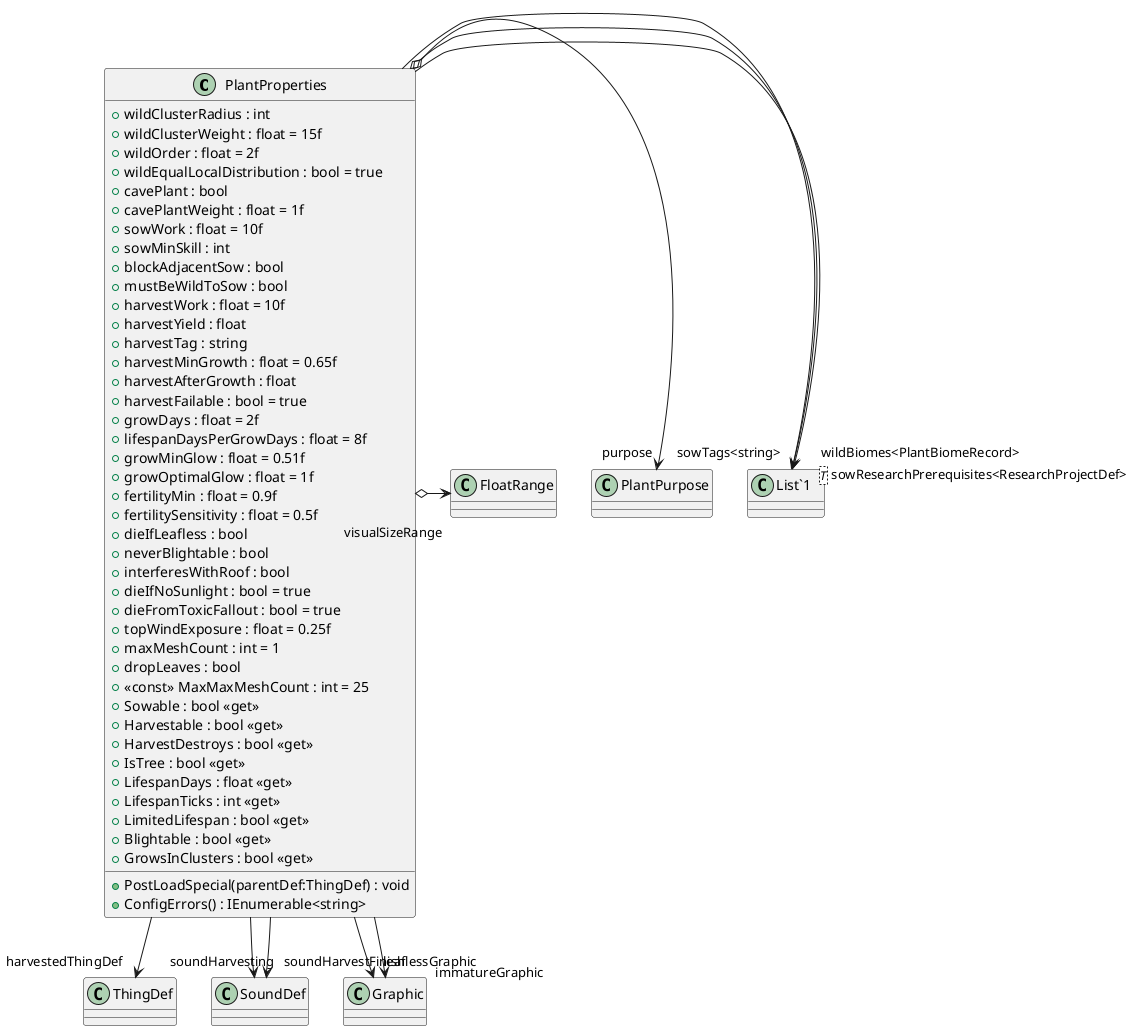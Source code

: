 @startuml
class PlantProperties {
    + wildClusterRadius : int
    + wildClusterWeight : float = 15f
    + wildOrder : float = 2f
    + wildEqualLocalDistribution : bool = true
    + cavePlant : bool
    + cavePlantWeight : float = 1f
    + sowWork : float = 10f
    + sowMinSkill : int
    + blockAdjacentSow : bool
    + mustBeWildToSow : bool
    + harvestWork : float = 10f
    + harvestYield : float
    + harvestTag : string
    + harvestMinGrowth : float = 0.65f
    + harvestAfterGrowth : float
    + harvestFailable : bool = true
    + growDays : float = 2f
    + lifespanDaysPerGrowDays : float = 8f
    + growMinGlow : float = 0.51f
    + growOptimalGlow : float = 1f
    + fertilityMin : float = 0.9f
    + fertilitySensitivity : float = 0.5f
    + dieIfLeafless : bool
    + neverBlightable : bool
    + interferesWithRoof : bool
    + dieIfNoSunlight : bool = true
    + dieFromToxicFallout : bool = true
    + topWindExposure : float = 0.25f
    + maxMeshCount : int = 1
    + dropLeaves : bool
    + <<const>> MaxMaxMeshCount : int = 25
    + Sowable : bool <<get>>
    + Harvestable : bool <<get>>
    + HarvestDestroys : bool <<get>>
    + IsTree : bool <<get>>
    + LifespanDays : float <<get>>
    + LifespanTicks : int <<get>>
    + LimitedLifespan : bool <<get>>
    + Blightable : bool <<get>>
    + GrowsInClusters : bool <<get>>
    + PostLoadSpecial(parentDef:ThingDef) : void
    + ConfigErrors() : IEnumerable<string>
}
class "List`1"<T> {
}
PlantProperties --> "wildBiomes<PlantBiomeRecord>" "List`1"
PlantProperties o-> "sowTags<string>" "List`1"
PlantProperties --> "sowResearchPrerequisites<ResearchProjectDef>" "List`1"
PlantProperties --> "harvestedThingDef" ThingDef
PlantProperties --> "soundHarvesting" SoundDef
PlantProperties --> "soundHarvestFinish" SoundDef
PlantProperties o-> "purpose" PlantPurpose
PlantProperties o-> "visualSizeRange" FloatRange
PlantProperties --> "leaflessGraphic" Graphic
PlantProperties --> "immatureGraphic" Graphic
@enduml
